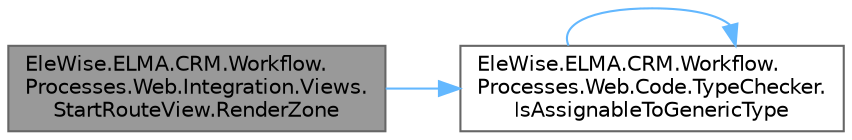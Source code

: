 digraph "EleWise.ELMA.CRM.Workflow.Processes.Web.Integration.Views.StartRouteView.RenderZone"
{
 // LATEX_PDF_SIZE
  bgcolor="transparent";
  edge [fontname=Helvetica,fontsize=10,labelfontname=Helvetica,labelfontsize=10];
  node [fontname=Helvetica,fontsize=10,shape=box,height=0.2,width=0.4];
  rankdir="LR";
  Node1 [id="Node000001",label="EleWise.ELMA.CRM.Workflow.\lProcesses.Web.Integration.Views.\lStartRouteView.RenderZone",height=0.2,width=0.4,color="gray40", fillcolor="grey60", style="filled", fontcolor="black",tooltip=" "];
  Node1 -> Node2 [id="edge1_Node000001_Node000002",color="steelblue1",style="solid",tooltip=" "];
  Node2 [id="Node000002",label="EleWise.ELMA.CRM.Workflow.\lProcesses.Web.Code.TypeChecker.\lIsAssignableToGenericType",height=0.2,width=0.4,color="grey40", fillcolor="white", style="filled",URL="$class_ele_wise_1_1_e_l_m_a_1_1_c_r_m_1_1_workflow_1_1_processes_1_1_web_1_1_code_1_1_type_checker.html#a2c38bdc0d28d13df76cc5863bc61ac64",tooltip=" "];
  Node2 -> Node2 [id="edge2_Node000002_Node000002",color="steelblue1",style="solid",tooltip=" "];
}
